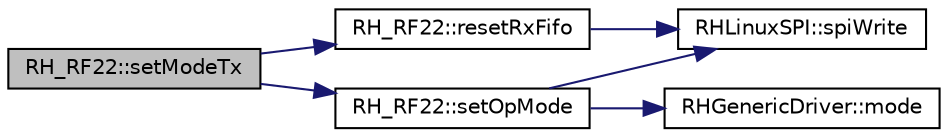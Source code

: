 digraph "RH_RF22::setModeTx"
{
 // LATEX_PDF_SIZE
  edge [fontname="Helvetica",fontsize="10",labelfontname="Helvetica",labelfontsize="10"];
  node [fontname="Helvetica",fontsize="10",shape=record];
  rankdir="LR";
  Node1 [label="RH_RF22::setModeTx",height=0.2,width=0.4,color="black", fillcolor="grey75", style="filled", fontcolor="black",tooltip=" "];
  Node1 -> Node2 [color="midnightblue",fontsize="10",style="solid",fontname="Helvetica"];
  Node2 [label="RH_RF22::resetRxFifo",height=0.2,width=0.4,color="black", fillcolor="white", style="filled",URL="$class_r_h___r_f22.html#a753b3bbf20f5da9751c8470d0e78b690",tooltip=" "];
  Node2 -> Node3 [color="midnightblue",fontsize="10",style="solid",fontname="Helvetica"];
  Node3 [label="RHLinuxSPI::spiWrite",height=0.2,width=0.4,color="black", fillcolor="white", style="filled",URL="$class_r_h_linux_s_p_i.html#a090235d967429bdf01b5a32132ef2d3e",tooltip=" "];
  Node1 -> Node4 [color="midnightblue",fontsize="10",style="solid",fontname="Helvetica"];
  Node4 [label="RH_RF22::setOpMode",height=0.2,width=0.4,color="black", fillcolor="white", style="filled",URL="$class_r_h___r_f22.html#a9d7c1307380a4267b4c585422c680bf1",tooltip=" "];
  Node4 -> Node5 [color="midnightblue",fontsize="10",style="solid",fontname="Helvetica"];
  Node5 [label="RHGenericDriver::mode",height=0.2,width=0.4,color="black", fillcolor="white", style="filled",URL="$class_r_h_generic_driver.html#a80ff7dfded27279332cf8fa6f15dce74",tooltip=" "];
  Node4 -> Node3 [color="midnightblue",fontsize="10",style="solid",fontname="Helvetica"];
}
